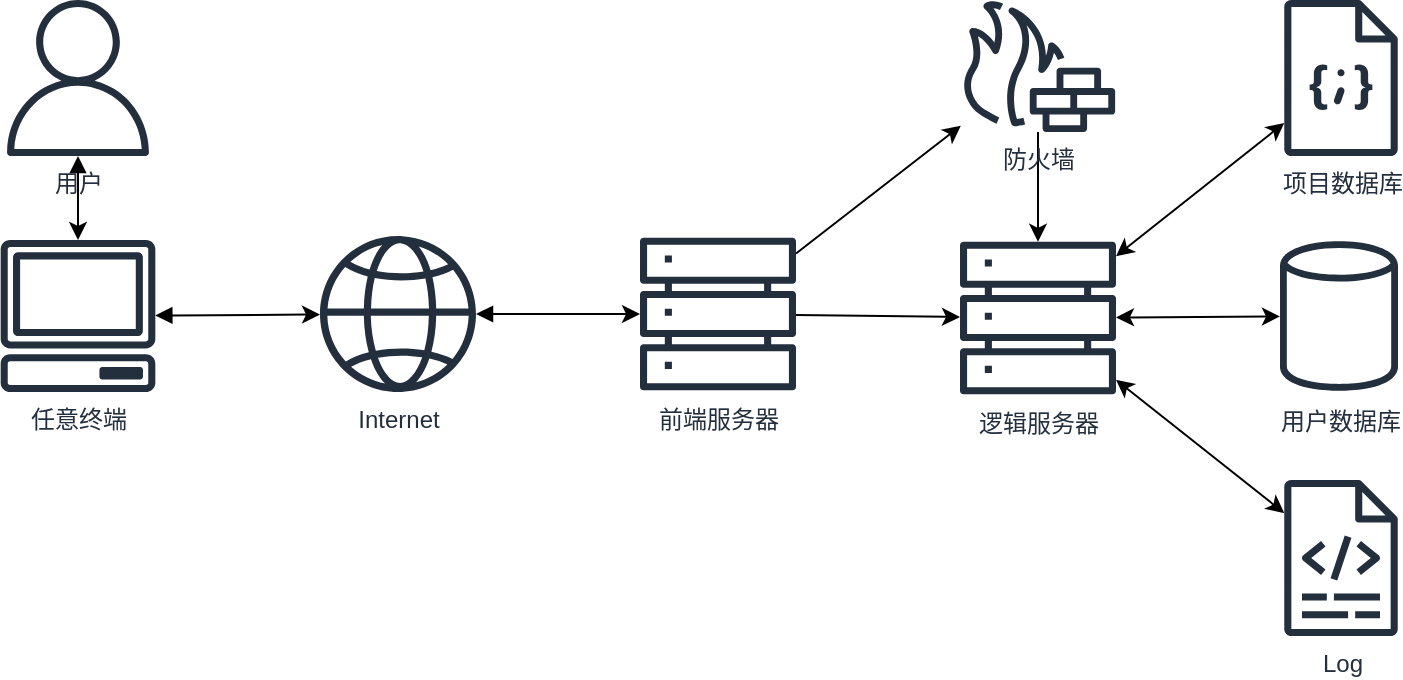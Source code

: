 <mxfile version="24.1.0" type="github">
  <diagram name="第 1 页" id="qpAmytoK396UEX8EHQCx">
    <mxGraphModel dx="2074" dy="1106" grid="1" gridSize="10" guides="1" tooltips="1" connect="1" arrows="1" fold="1" page="1" pageScale="1" pageWidth="827" pageHeight="1169" math="0" shadow="0">
      <root>
        <mxCell id="0" />
        <mxCell id="1" parent="0" />
        <mxCell id="X4fmyrtYKkiumownTyuO-15" style="rounded=0;orthogonalLoop=1;jettySize=auto;html=1;startArrow=block;" edge="1" parent="1" source="X4fmyrtYKkiumownTyuO-2" target="X4fmyrtYKkiumownTyuO-6">
          <mxGeometry relative="1" as="geometry" />
        </mxCell>
        <mxCell id="X4fmyrtYKkiumownTyuO-2" value="任意终端" style="sketch=0;outlineConnect=0;fontColor=#232F3E;gradientColor=none;fillColor=#232F3D;strokeColor=none;dashed=0;verticalLabelPosition=bottom;verticalAlign=top;align=center;html=1;fontSize=12;fontStyle=0;aspect=fixed;pointerEvents=1;shape=mxgraph.aws4.client;" vertex="1" parent="1">
          <mxGeometry x="40" y="160" width="78" height="76" as="geometry" />
        </mxCell>
        <mxCell id="X4fmyrtYKkiumownTyuO-14" style="rounded=0;orthogonalLoop=1;jettySize=auto;html=1;startArrow=block;" edge="1" parent="1" source="X4fmyrtYKkiumownTyuO-3" target="X4fmyrtYKkiumownTyuO-2">
          <mxGeometry relative="1" as="geometry" />
        </mxCell>
        <mxCell id="X4fmyrtYKkiumownTyuO-3" value="用户" style="sketch=0;outlineConnect=0;fontColor=#232F3E;gradientColor=none;fillColor=#232F3D;strokeColor=none;dashed=0;verticalLabelPosition=bottom;verticalAlign=top;align=center;html=1;fontSize=12;fontStyle=0;aspect=fixed;pointerEvents=1;shape=mxgraph.aws4.user;" vertex="1" parent="1">
          <mxGeometry x="40" y="40" width="78" height="78" as="geometry" />
        </mxCell>
        <mxCell id="X4fmyrtYKkiumownTyuO-18" style="rounded=0;orthogonalLoop=1;jettySize=auto;html=1;" edge="1" parent="1" source="X4fmyrtYKkiumownTyuO-4" target="X4fmyrtYKkiumownTyuO-5">
          <mxGeometry relative="1" as="geometry" />
        </mxCell>
        <mxCell id="X4fmyrtYKkiumownTyuO-19" style="rounded=0;orthogonalLoop=1;jettySize=auto;html=1;" edge="1" parent="1" source="X4fmyrtYKkiumownTyuO-4" target="X4fmyrtYKkiumownTyuO-7">
          <mxGeometry relative="1" as="geometry" />
        </mxCell>
        <mxCell id="X4fmyrtYKkiumownTyuO-4" value="前端服务器" style="sketch=0;outlineConnect=0;fontColor=#232F3E;gradientColor=none;fillColor=#232F3D;strokeColor=none;dashed=0;verticalLabelPosition=bottom;verticalAlign=top;align=center;html=1;fontSize=12;fontStyle=0;aspect=fixed;pointerEvents=1;shape=mxgraph.aws4.servers;" vertex="1" parent="1">
          <mxGeometry x="360" y="158" width="78" height="78" as="geometry" />
        </mxCell>
        <mxCell id="X4fmyrtYKkiumownTyuO-21" style="rounded=0;orthogonalLoop=1;jettySize=auto;html=1;startArrow=classic;startFill=1;endArrow=classic;endFill=1;" edge="1" parent="1" source="X4fmyrtYKkiumownTyuO-5" target="X4fmyrtYKkiumownTyuO-8">
          <mxGeometry relative="1" as="geometry" />
        </mxCell>
        <mxCell id="X4fmyrtYKkiumownTyuO-22" style="rounded=0;orthogonalLoop=1;jettySize=auto;html=1;startArrow=classic;startFill=1;endArrow=classic;endFill=1;" edge="1" parent="1" source="X4fmyrtYKkiumownTyuO-5" target="X4fmyrtYKkiumownTyuO-10">
          <mxGeometry relative="1" as="geometry" />
        </mxCell>
        <mxCell id="X4fmyrtYKkiumownTyuO-23" style="rounded=0;orthogonalLoop=1;jettySize=auto;html=1;startArrow=classic;startFill=1;endArrow=classic;endFill=1;" edge="1" parent="1" source="X4fmyrtYKkiumownTyuO-5" target="X4fmyrtYKkiumownTyuO-9">
          <mxGeometry relative="1" as="geometry" />
        </mxCell>
        <mxCell id="X4fmyrtYKkiumownTyuO-5" value="逻辑服务器" style="sketch=0;outlineConnect=0;fontColor=#232F3E;gradientColor=none;fillColor=#232F3D;strokeColor=none;dashed=0;verticalLabelPosition=bottom;verticalAlign=top;align=center;html=1;fontSize=12;fontStyle=0;aspect=fixed;pointerEvents=1;shape=mxgraph.aws4.servers;" vertex="1" parent="1">
          <mxGeometry x="520" y="160" width="78" height="78" as="geometry" />
        </mxCell>
        <mxCell id="X4fmyrtYKkiumownTyuO-16" style="rounded=0;orthogonalLoop=1;jettySize=auto;html=1;startArrow=block;" edge="1" parent="1" source="X4fmyrtYKkiumownTyuO-6" target="X4fmyrtYKkiumownTyuO-4">
          <mxGeometry relative="1" as="geometry" />
        </mxCell>
        <mxCell id="X4fmyrtYKkiumownTyuO-6" value="Internet" style="sketch=0;outlineConnect=0;fontColor=#232F3E;gradientColor=none;fillColor=#232F3D;strokeColor=none;dashed=0;verticalLabelPosition=bottom;verticalAlign=top;align=center;html=1;fontSize=12;fontStyle=0;aspect=fixed;pointerEvents=1;shape=mxgraph.aws4.globe;" vertex="1" parent="1">
          <mxGeometry x="200" y="158" width="78" height="78" as="geometry" />
        </mxCell>
        <mxCell id="X4fmyrtYKkiumownTyuO-20" style="rounded=0;orthogonalLoop=1;jettySize=auto;html=1;" edge="1" parent="1" source="X4fmyrtYKkiumownTyuO-7" target="X4fmyrtYKkiumownTyuO-5">
          <mxGeometry relative="1" as="geometry" />
        </mxCell>
        <mxCell id="X4fmyrtYKkiumownTyuO-7" value="防火墙" style="sketch=0;outlineConnect=0;fontColor=#232F3E;gradientColor=none;fillColor=#232F3D;strokeColor=none;dashed=0;verticalLabelPosition=bottom;verticalAlign=top;align=center;html=1;fontSize=12;fontStyle=0;aspect=fixed;pointerEvents=1;shape=mxgraph.aws4.generic_firewall;" vertex="1" parent="1">
          <mxGeometry x="520" y="40" width="78" height="66" as="geometry" />
        </mxCell>
        <mxCell id="X4fmyrtYKkiumownTyuO-8" value="用户数据库" style="sketch=0;outlineConnect=0;fontColor=#232F3E;gradientColor=none;fillColor=#232F3D;strokeColor=none;dashed=0;verticalLabelPosition=bottom;verticalAlign=top;align=center;html=1;fontSize=12;fontStyle=0;aspect=fixed;pointerEvents=1;shape=mxgraph.aws4.generic_database;" vertex="1" parent="1">
          <mxGeometry x="680" y="159" width="59" height="78" as="geometry" />
        </mxCell>
        <mxCell id="X4fmyrtYKkiumownTyuO-9" value="Log" style="sketch=0;outlineConnect=0;fontColor=#232F3E;gradientColor=none;fillColor=#232F3D;strokeColor=none;dashed=0;verticalLabelPosition=bottom;verticalAlign=top;align=center;html=1;fontSize=12;fontStyle=0;aspect=fixed;pointerEvents=1;shape=mxgraph.aws4.logs;" vertex="1" parent="1">
          <mxGeometry x="682" y="280" width="57" height="78" as="geometry" />
        </mxCell>
        <mxCell id="X4fmyrtYKkiumownTyuO-10" value="项目数据库" style="sketch=0;outlineConnect=0;fontColor=#232F3E;gradientColor=none;fillColor=#232F3D;strokeColor=none;dashed=0;verticalLabelPosition=bottom;verticalAlign=top;align=center;html=1;fontSize=12;fontStyle=0;aspect=fixed;pointerEvents=1;shape=mxgraph.aws4.json_script;" vertex="1" parent="1">
          <mxGeometry x="682" y="40" width="57" height="78" as="geometry" />
        </mxCell>
      </root>
    </mxGraphModel>
  </diagram>
</mxfile>
